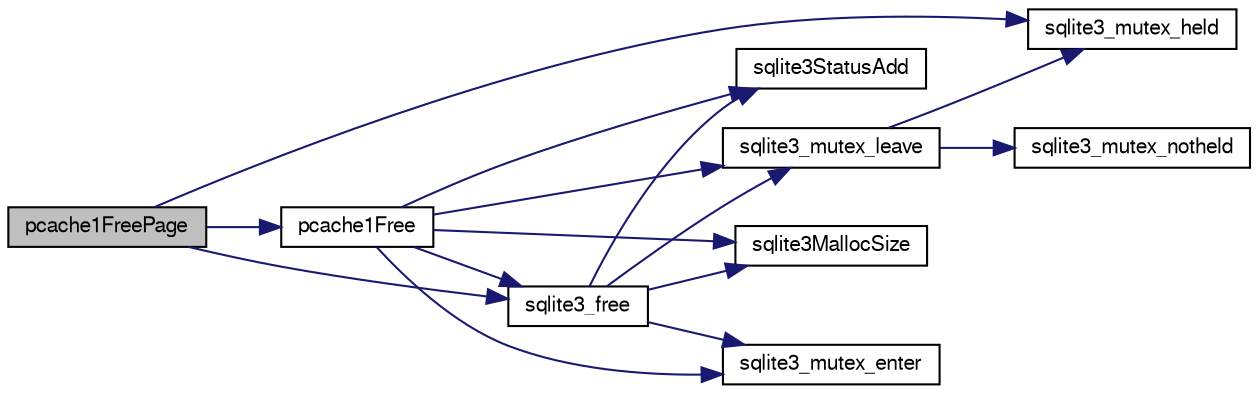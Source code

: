 digraph "pcache1FreePage"
{
  edge [fontname="FreeSans",fontsize="10",labelfontname="FreeSans",labelfontsize="10"];
  node [fontname="FreeSans",fontsize="10",shape=record];
  rankdir="LR";
  Node225371 [label="pcache1FreePage",height=0.2,width=0.4,color="black", fillcolor="grey75", style="filled", fontcolor="black"];
  Node225371 -> Node225372 [color="midnightblue",fontsize="10",style="solid",fontname="FreeSans"];
  Node225372 [label="sqlite3_mutex_held",height=0.2,width=0.4,color="black", fillcolor="white", style="filled",URL="$sqlite3_8c.html#acf77da68932b6bc163c5e68547ecc3e7"];
  Node225371 -> Node225373 [color="midnightblue",fontsize="10",style="solid",fontname="FreeSans"];
  Node225373 [label="pcache1Free",height=0.2,width=0.4,color="black", fillcolor="white", style="filled",URL="$sqlite3_8c.html#a283e764f60afec3ed4995402b6604ceb"];
  Node225373 -> Node225374 [color="midnightblue",fontsize="10",style="solid",fontname="FreeSans"];
  Node225374 [label="sqlite3_mutex_enter",height=0.2,width=0.4,color="black", fillcolor="white", style="filled",URL="$sqlite3_8c.html#a1c12cde690bd89f104de5cbad12a6bf5"];
  Node225373 -> Node225375 [color="midnightblue",fontsize="10",style="solid",fontname="FreeSans"];
  Node225375 [label="sqlite3StatusAdd",height=0.2,width=0.4,color="black", fillcolor="white", style="filled",URL="$sqlite3_8c.html#afa029f93586aeab4cc85360905dae9cd"];
  Node225373 -> Node225376 [color="midnightblue",fontsize="10",style="solid",fontname="FreeSans"];
  Node225376 [label="sqlite3_mutex_leave",height=0.2,width=0.4,color="black", fillcolor="white", style="filled",URL="$sqlite3_8c.html#a5838d235601dbd3c1fa993555c6bcc93"];
  Node225376 -> Node225372 [color="midnightblue",fontsize="10",style="solid",fontname="FreeSans"];
  Node225376 -> Node225377 [color="midnightblue",fontsize="10",style="solid",fontname="FreeSans"];
  Node225377 [label="sqlite3_mutex_notheld",height=0.2,width=0.4,color="black", fillcolor="white", style="filled",URL="$sqlite3_8c.html#a83967c837c1c000d3b5adcfaa688f5dc"];
  Node225373 -> Node225378 [color="midnightblue",fontsize="10",style="solid",fontname="FreeSans"];
  Node225378 [label="sqlite3MallocSize",height=0.2,width=0.4,color="black", fillcolor="white", style="filled",URL="$sqlite3_8c.html#acf5d2a5f35270bafb050bd2def576955"];
  Node225373 -> Node225379 [color="midnightblue",fontsize="10",style="solid",fontname="FreeSans"];
  Node225379 [label="sqlite3_free",height=0.2,width=0.4,color="black", fillcolor="white", style="filled",URL="$sqlite3_8c.html#a6552349e36a8a691af5487999ab09519"];
  Node225379 -> Node225374 [color="midnightblue",fontsize="10",style="solid",fontname="FreeSans"];
  Node225379 -> Node225375 [color="midnightblue",fontsize="10",style="solid",fontname="FreeSans"];
  Node225379 -> Node225378 [color="midnightblue",fontsize="10",style="solid",fontname="FreeSans"];
  Node225379 -> Node225376 [color="midnightblue",fontsize="10",style="solid",fontname="FreeSans"];
  Node225371 -> Node225379 [color="midnightblue",fontsize="10",style="solid",fontname="FreeSans"];
}
